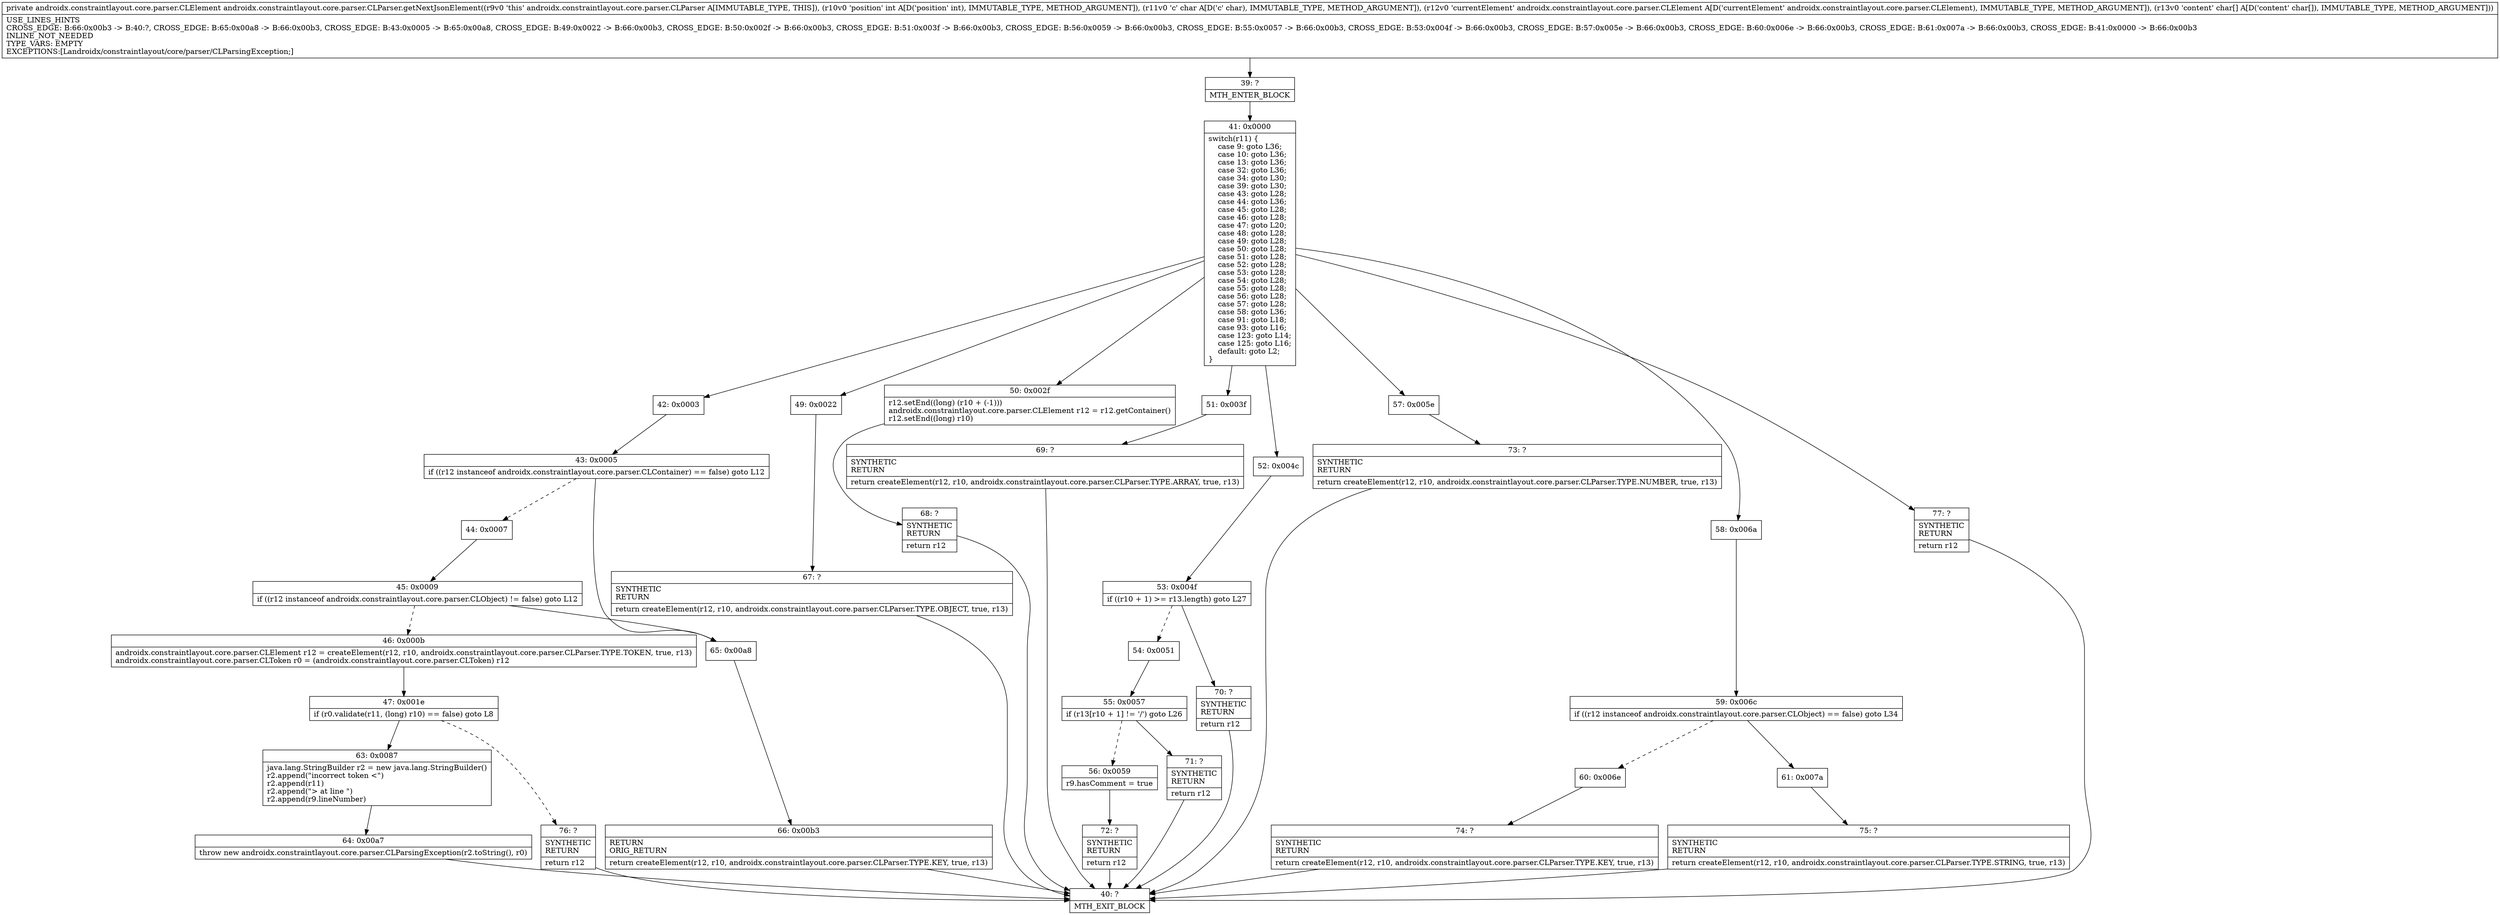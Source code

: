 digraph "CFG forandroidx.constraintlayout.core.parser.CLParser.getNextJsonElement(ICLandroidx\/constraintlayout\/core\/parser\/CLElement;[C)Landroidx\/constraintlayout\/core\/parser\/CLElement;" {
Node_39 [shape=record,label="{39\:\ ?|MTH_ENTER_BLOCK\l}"];
Node_41 [shape=record,label="{41\:\ 0x0000|switch(r11) \{\l    case 9: goto L36;\l    case 10: goto L36;\l    case 13: goto L36;\l    case 32: goto L36;\l    case 34: goto L30;\l    case 39: goto L30;\l    case 43: goto L28;\l    case 44: goto L36;\l    case 45: goto L28;\l    case 46: goto L28;\l    case 47: goto L20;\l    case 48: goto L28;\l    case 49: goto L28;\l    case 50: goto L28;\l    case 51: goto L28;\l    case 52: goto L28;\l    case 53: goto L28;\l    case 54: goto L28;\l    case 55: goto L28;\l    case 56: goto L28;\l    case 57: goto L28;\l    case 58: goto L36;\l    case 91: goto L18;\l    case 93: goto L16;\l    case 123: goto L14;\l    case 125: goto L16;\l    default: goto L2;\l\}\l}"];
Node_42 [shape=record,label="{42\:\ 0x0003}"];
Node_43 [shape=record,label="{43\:\ 0x0005|if ((r12 instanceof androidx.constraintlayout.core.parser.CLContainer) == false) goto L12\l}"];
Node_44 [shape=record,label="{44\:\ 0x0007}"];
Node_45 [shape=record,label="{45\:\ 0x0009|if ((r12 instanceof androidx.constraintlayout.core.parser.CLObject) != false) goto L12\l}"];
Node_46 [shape=record,label="{46\:\ 0x000b|androidx.constraintlayout.core.parser.CLElement r12 = createElement(r12, r10, androidx.constraintlayout.core.parser.CLParser.TYPE.TOKEN, true, r13)\landroidx.constraintlayout.core.parser.CLToken r0 = (androidx.constraintlayout.core.parser.CLToken) r12\l}"];
Node_47 [shape=record,label="{47\:\ 0x001e|if (r0.validate(r11, (long) r10) == false) goto L8\l}"];
Node_63 [shape=record,label="{63\:\ 0x0087|java.lang.StringBuilder r2 = new java.lang.StringBuilder()\lr2.append(\"incorrect token \<\")\lr2.append(r11)\lr2.append(\"\> at line \")\lr2.append(r9.lineNumber)\l}"];
Node_64 [shape=record,label="{64\:\ 0x00a7|throw new androidx.constraintlayout.core.parser.CLParsingException(r2.toString(), r0)\l}"];
Node_40 [shape=record,label="{40\:\ ?|MTH_EXIT_BLOCK\l}"];
Node_76 [shape=record,label="{76\:\ ?|SYNTHETIC\lRETURN\l|return r12\l}"];
Node_65 [shape=record,label="{65\:\ 0x00a8}"];
Node_66 [shape=record,label="{66\:\ 0x00b3|RETURN\lORIG_RETURN\l|return createElement(r12, r10, androidx.constraintlayout.core.parser.CLParser.TYPE.KEY, true, r13)\l}"];
Node_49 [shape=record,label="{49\:\ 0x0022}"];
Node_67 [shape=record,label="{67\:\ ?|SYNTHETIC\lRETURN\l|return createElement(r12, r10, androidx.constraintlayout.core.parser.CLParser.TYPE.OBJECT, true, r13)\l}"];
Node_50 [shape=record,label="{50\:\ 0x002f|r12.setEnd((long) (r10 + (\-1)))\landroidx.constraintlayout.core.parser.CLElement r12 = r12.getContainer()\lr12.setEnd((long) r10)\l}"];
Node_68 [shape=record,label="{68\:\ ?|SYNTHETIC\lRETURN\l|return r12\l}"];
Node_51 [shape=record,label="{51\:\ 0x003f}"];
Node_69 [shape=record,label="{69\:\ ?|SYNTHETIC\lRETURN\l|return createElement(r12, r10, androidx.constraintlayout.core.parser.CLParser.TYPE.ARRAY, true, r13)\l}"];
Node_52 [shape=record,label="{52\:\ 0x004c}"];
Node_53 [shape=record,label="{53\:\ 0x004f|if ((r10 + 1) \>= r13.length) goto L27\l}"];
Node_54 [shape=record,label="{54\:\ 0x0051}"];
Node_55 [shape=record,label="{55\:\ 0x0057|if (r13[r10 + 1] != '\/') goto L26\l}"];
Node_56 [shape=record,label="{56\:\ 0x0059|r9.hasComment = true\l}"];
Node_72 [shape=record,label="{72\:\ ?|SYNTHETIC\lRETURN\l|return r12\l}"];
Node_71 [shape=record,label="{71\:\ ?|SYNTHETIC\lRETURN\l|return r12\l}"];
Node_70 [shape=record,label="{70\:\ ?|SYNTHETIC\lRETURN\l|return r12\l}"];
Node_57 [shape=record,label="{57\:\ 0x005e}"];
Node_73 [shape=record,label="{73\:\ ?|SYNTHETIC\lRETURN\l|return createElement(r12, r10, androidx.constraintlayout.core.parser.CLParser.TYPE.NUMBER, true, r13)\l}"];
Node_58 [shape=record,label="{58\:\ 0x006a}"];
Node_59 [shape=record,label="{59\:\ 0x006c|if ((r12 instanceof androidx.constraintlayout.core.parser.CLObject) == false) goto L34\l}"];
Node_60 [shape=record,label="{60\:\ 0x006e}"];
Node_74 [shape=record,label="{74\:\ ?|SYNTHETIC\lRETURN\l|return createElement(r12, r10, androidx.constraintlayout.core.parser.CLParser.TYPE.KEY, true, r13)\l}"];
Node_61 [shape=record,label="{61\:\ 0x007a}"];
Node_75 [shape=record,label="{75\:\ ?|SYNTHETIC\lRETURN\l|return createElement(r12, r10, androidx.constraintlayout.core.parser.CLParser.TYPE.STRING, true, r13)\l}"];
Node_77 [shape=record,label="{77\:\ ?|SYNTHETIC\lRETURN\l|return r12\l}"];
MethodNode[shape=record,label="{private androidx.constraintlayout.core.parser.CLElement androidx.constraintlayout.core.parser.CLParser.getNextJsonElement((r9v0 'this' androidx.constraintlayout.core.parser.CLParser A[IMMUTABLE_TYPE, THIS]), (r10v0 'position' int A[D('position' int), IMMUTABLE_TYPE, METHOD_ARGUMENT]), (r11v0 'c' char A[D('c' char), IMMUTABLE_TYPE, METHOD_ARGUMENT]), (r12v0 'currentElement' androidx.constraintlayout.core.parser.CLElement A[D('currentElement' androidx.constraintlayout.core.parser.CLElement), IMMUTABLE_TYPE, METHOD_ARGUMENT]), (r13v0 'content' char[] A[D('content' char[]), IMMUTABLE_TYPE, METHOD_ARGUMENT]))  | USE_LINES_HINTS\lCROSS_EDGE: B:66:0x00b3 \-\> B:40:?, CROSS_EDGE: B:65:0x00a8 \-\> B:66:0x00b3, CROSS_EDGE: B:43:0x0005 \-\> B:65:0x00a8, CROSS_EDGE: B:49:0x0022 \-\> B:66:0x00b3, CROSS_EDGE: B:50:0x002f \-\> B:66:0x00b3, CROSS_EDGE: B:51:0x003f \-\> B:66:0x00b3, CROSS_EDGE: B:56:0x0059 \-\> B:66:0x00b3, CROSS_EDGE: B:55:0x0057 \-\> B:66:0x00b3, CROSS_EDGE: B:53:0x004f \-\> B:66:0x00b3, CROSS_EDGE: B:57:0x005e \-\> B:66:0x00b3, CROSS_EDGE: B:60:0x006e \-\> B:66:0x00b3, CROSS_EDGE: B:61:0x007a \-\> B:66:0x00b3, CROSS_EDGE: B:41:0x0000 \-\> B:66:0x00b3\lINLINE_NOT_NEEDED\lTYPE_VARS: EMPTY\lEXCEPTIONS:[Landroidx\/constraintlayout\/core\/parser\/CLParsingException;]\l}"];
MethodNode -> Node_39;Node_39 -> Node_41;
Node_41 -> Node_42;
Node_41 -> Node_49;
Node_41 -> Node_50;
Node_41 -> Node_51;
Node_41 -> Node_52;
Node_41 -> Node_57;
Node_41 -> Node_58;
Node_41 -> Node_77;
Node_42 -> Node_43;
Node_43 -> Node_44[style=dashed];
Node_43 -> Node_65;
Node_44 -> Node_45;
Node_45 -> Node_46[style=dashed];
Node_45 -> Node_65;
Node_46 -> Node_47;
Node_47 -> Node_63;
Node_47 -> Node_76[style=dashed];
Node_63 -> Node_64;
Node_64 -> Node_40;
Node_76 -> Node_40;
Node_65 -> Node_66;
Node_66 -> Node_40;
Node_49 -> Node_67;
Node_67 -> Node_40;
Node_50 -> Node_68;
Node_68 -> Node_40;
Node_51 -> Node_69;
Node_69 -> Node_40;
Node_52 -> Node_53;
Node_53 -> Node_54[style=dashed];
Node_53 -> Node_70;
Node_54 -> Node_55;
Node_55 -> Node_56[style=dashed];
Node_55 -> Node_71;
Node_56 -> Node_72;
Node_72 -> Node_40;
Node_71 -> Node_40;
Node_70 -> Node_40;
Node_57 -> Node_73;
Node_73 -> Node_40;
Node_58 -> Node_59;
Node_59 -> Node_60[style=dashed];
Node_59 -> Node_61;
Node_60 -> Node_74;
Node_74 -> Node_40;
Node_61 -> Node_75;
Node_75 -> Node_40;
Node_77 -> Node_40;
}

